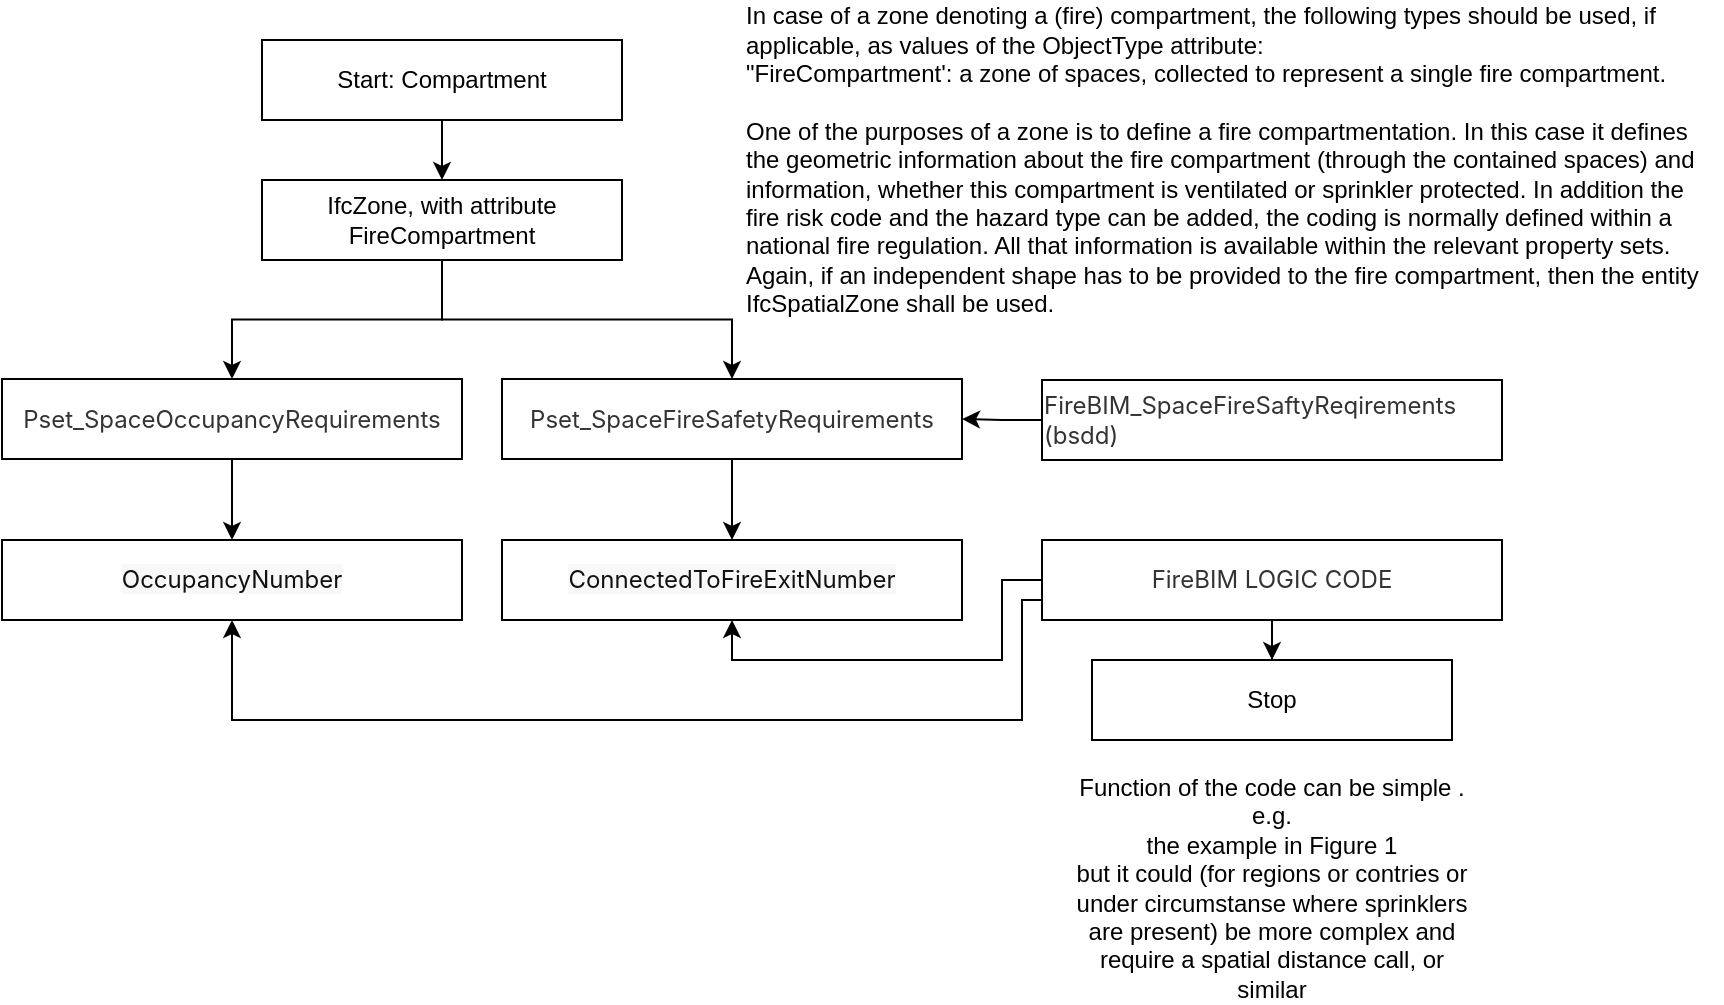<mxfile version="24.7.17">
  <diagram name="Page-1" id="luB2n4snwolbCdcfC4NB">
    <mxGraphModel dx="1050" dy="669" grid="1" gridSize="10" guides="1" tooltips="1" connect="1" arrows="1" fold="1" page="1" pageScale="1" pageWidth="850" pageHeight="1100" math="0" shadow="0">
      <root>
        <mxCell id="0" />
        <mxCell id="1" parent="0" />
        <mxCell id="F_-EiX4ZoE0ep-XaQffV-7" style="edgeStyle=orthogonalEdgeStyle;rounded=0;orthogonalLoop=1;jettySize=auto;html=1;exitX=0.5;exitY=1;exitDx=0;exitDy=0;entryX=0.5;entryY=0;entryDx=0;entryDy=0;" edge="1" parent="1" source="F_-EiX4ZoE0ep-XaQffV-4" target="F_-EiX4ZoE0ep-XaQffV-5">
          <mxGeometry relative="1" as="geometry" />
        </mxCell>
        <mxCell id="F_-EiX4ZoE0ep-XaQffV-4" value="Start: Compartment" style="rounded=0;whiteSpace=wrap;html=1;" vertex="1" parent="1">
          <mxGeometry x="530" y="130" width="180" height="40" as="geometry" />
        </mxCell>
        <mxCell id="F_-EiX4ZoE0ep-XaQffV-13" style="edgeStyle=orthogonalEdgeStyle;rounded=0;orthogonalLoop=1;jettySize=auto;html=1;exitX=0.5;exitY=1;exitDx=0;exitDy=0;entryX=0.5;entryY=0;entryDx=0;entryDy=0;" edge="1" parent="1" source="F_-EiX4ZoE0ep-XaQffV-5" target="F_-EiX4ZoE0ep-XaQffV-10">
          <mxGeometry relative="1" as="geometry" />
        </mxCell>
        <mxCell id="F_-EiX4ZoE0ep-XaQffV-17" style="edgeStyle=orthogonalEdgeStyle;rounded=0;orthogonalLoop=1;jettySize=auto;html=1;exitX=0.5;exitY=1;exitDx=0;exitDy=0;entryX=0.5;entryY=0;entryDx=0;entryDy=0;" edge="1" parent="1" source="F_-EiX4ZoE0ep-XaQffV-5" target="F_-EiX4ZoE0ep-XaQffV-14">
          <mxGeometry relative="1" as="geometry" />
        </mxCell>
        <mxCell id="F_-EiX4ZoE0ep-XaQffV-5" value="IfcZone, with attribute FireCompartment" style="rounded=0;whiteSpace=wrap;html=1;" vertex="1" parent="1">
          <mxGeometry x="530" y="200" width="180" height="40" as="geometry" />
        </mxCell>
        <mxCell id="F_-EiX4ZoE0ep-XaQffV-6" value="&lt;div&gt;In case of a zone denoting a (fire) compartment, the following types should be used, if applicable, as values of the ObjectType attribute:&lt;/div&gt;&lt;div&gt;&lt;span style=&quot;background-color: initial;&quot;&gt;&quot;FireCompartment&#39;: a zone of spaces, collected to represent a single fire compartment.&lt;/span&gt;&lt;br&gt;&lt;/div&gt;&lt;div&gt;&lt;br&gt;&lt;/div&gt;&lt;div&gt;One of the purposes of a zone is to define a fire compartmentation. In this case it defines the geometric information about the fire compartment (through the contained spaces) and information, whether this compartment is ventilated or sprinkler protected. In addition the fire risk code and the hazard type can be added, the coding is normally defined within a national fire regulation. All that information is available within the relevant property sets. Again, if an independent shape has to be provided to the fire compartment, then the entity IfcSpatialZone shall be used.&lt;/div&gt;" style="text;html=1;align=left;verticalAlign=middle;whiteSpace=wrap;rounded=0;" vertex="1" parent="1">
          <mxGeometry x="770" y="110" width="490" height="160" as="geometry" />
        </mxCell>
        <mxCell id="F_-EiX4ZoE0ep-XaQffV-16" style="edgeStyle=orthogonalEdgeStyle;rounded=0;orthogonalLoop=1;jettySize=auto;html=1;exitX=0.5;exitY=1;exitDx=0;exitDy=0;entryX=0.5;entryY=0;entryDx=0;entryDy=0;" edge="1" parent="1" source="F_-EiX4ZoE0ep-XaQffV-10" target="F_-EiX4ZoE0ep-XaQffV-15">
          <mxGeometry relative="1" as="geometry" />
        </mxCell>
        <mxCell id="F_-EiX4ZoE0ep-XaQffV-10" value="&lt;div style=&quot;text-align: start;&quot;&gt;&lt;font face=&quot;monospace&quot; color=&quot;#ba0000&quot;&gt;&lt;span style=&quot;font-size: 0px; text-wrap: nowrap;&quot;&gt;Pset_SpaceOccupancyRequirements&lt;/span&gt;&lt;/font&gt;&lt;span style=&quot;color: rgb(51, 51, 51); font-family: -apple-system, BlinkMacSystemFont, &amp;quot;Segoe UI&amp;quot;, Roboto, Ubuntu, &amp;quot;Helvetica Neue&amp;quot;, Helvetica, sans-serif; font-size: calc(1rem * var(--heading-ratio) * var(--heading-ratio) * var(--heading-ratio) * var(--heading-ratio));&quot;&gt;Pset_SpaceOccupancyRequirements&lt;/span&gt;&lt;/div&gt;" style="rounded=0;whiteSpace=wrap;html=1;" vertex="1" parent="1">
          <mxGeometry x="400" y="299.5" width="230" height="40" as="geometry" />
        </mxCell>
        <mxCell id="F_-EiX4ZoE0ep-XaQffV-31" style="edgeStyle=orthogonalEdgeStyle;rounded=0;orthogonalLoop=1;jettySize=auto;html=1;exitX=0.5;exitY=1;exitDx=0;exitDy=0;entryX=0.5;entryY=0;entryDx=0;entryDy=0;" edge="1" parent="1" source="F_-EiX4ZoE0ep-XaQffV-14" target="F_-EiX4ZoE0ep-XaQffV-30">
          <mxGeometry relative="1" as="geometry" />
        </mxCell>
        <mxCell id="F_-EiX4ZoE0ep-XaQffV-14" value="&lt;div style=&quot;text-align: start;&quot;&gt;&lt;font face=&quot;monospace&quot; color=&quot;#ba0000&quot;&gt;&lt;span style=&quot;font-size: 0px; text-wrap: nowrap;&quot;&gt;Pset_SpaceFireSafetyRequirements&lt;/span&gt;&lt;/font&gt;&lt;span style=&quot;color: rgb(51, 51, 51); font-family: -apple-system, BlinkMacSystemFont, &amp;quot;Segoe UI&amp;quot;, Roboto, Ubuntu, &amp;quot;Helvetica Neue&amp;quot;, Helvetica, sans-serif; font-size: calc(1rem * var(--heading-ratio) * var(--heading-ratio) * var(--heading-ratio) * var(--heading-ratio));&quot;&gt;Pset_SpaceFireSafetyRequirements&lt;/span&gt;&lt;/div&gt;" style="rounded=0;whiteSpace=wrap;html=1;" vertex="1" parent="1">
          <mxGeometry x="650" y="299.5" width="230" height="40" as="geometry" />
        </mxCell>
        <mxCell id="F_-EiX4ZoE0ep-XaQffV-15" value="&lt;div style=&quot;text-align: start;&quot;&gt;&lt;span style=&quot;color: rgb(17, 17, 17); font-family: -apple-system, BlinkMacSystemFont, &amp;quot;Segoe UI&amp;quot;, Roboto, Ubuntu, &amp;quot;Helvetica Neue&amp;quot;, Helvetica, sans-serif; background-color: rgb(248, 248, 248);&quot;&gt;&lt;font style=&quot;font-size: 12px;&quot;&gt;OccupancyNumber&lt;/font&gt;&lt;/span&gt;&lt;br&gt;&lt;/div&gt;" style="rounded=0;whiteSpace=wrap;html=1;" vertex="1" parent="1">
          <mxGeometry x="400" y="380" width="230" height="40" as="geometry" />
        </mxCell>
        <mxCell id="F_-EiX4ZoE0ep-XaQffV-29" style="edgeStyle=orthogonalEdgeStyle;rounded=0;orthogonalLoop=1;jettySize=auto;html=1;entryX=1;entryY=0.5;entryDx=0;entryDy=0;" edge="1" parent="1" source="F_-EiX4ZoE0ep-XaQffV-28" target="F_-EiX4ZoE0ep-XaQffV-14">
          <mxGeometry relative="1" as="geometry" />
        </mxCell>
        <mxCell id="F_-EiX4ZoE0ep-XaQffV-28" value="&lt;div style=&quot;text-align: start;&quot;&gt;&lt;font color=&quot;#ba0000&quot; face=&quot;monospace&quot;&gt;&lt;span style=&quot;font-size: 0px; text-wrap: nowrap;&quot;&gt;Pset_SpaceFireSafetyRequirements&lt;/span&gt;&lt;/font&gt;&lt;span style=&quot;color: rgb(51, 51, 51); font-family: -apple-system, BlinkMacSystemFont, &amp;quot;Segoe UI&amp;quot;, Roboto, Ubuntu, &amp;quot;Helvetica Neue&amp;quot;, Helvetica, sans-serif; font-size: calc(1rem * var(--heading-ratio) * var(--heading-ratio) * var(--heading-ratio) * var(--heading-ratio));&quot;&gt;FireBIM_SpaceFireSaftyReqirements (bsdd)&lt;/span&gt;&lt;/div&gt;" style="rounded=0;whiteSpace=wrap;html=1;" vertex="1" parent="1">
          <mxGeometry x="920" y="300" width="230" height="40" as="geometry" />
        </mxCell>
        <mxCell id="F_-EiX4ZoE0ep-XaQffV-30" value="&lt;div style=&quot;text-align: start;&quot;&gt;&lt;font face=&quot;-apple-system, BlinkMacSystemFont, Segoe UI, Roboto, Ubuntu, Helvetica Neue, Helvetica, sans-serif&quot; color=&quot;#111111&quot;&gt;&lt;span style=&quot;background-color: rgb(248, 248, 248);&quot;&gt;ConnectedToFireExitNumber&lt;/span&gt;&lt;/font&gt;&lt;/div&gt;" style="rounded=0;whiteSpace=wrap;html=1;" vertex="1" parent="1">
          <mxGeometry x="650" y="380" width="230" height="40" as="geometry" />
        </mxCell>
        <mxCell id="F_-EiX4ZoE0ep-XaQffV-36" style="edgeStyle=orthogonalEdgeStyle;rounded=0;orthogonalLoop=1;jettySize=auto;html=1;exitX=0;exitY=0.75;exitDx=0;exitDy=0;entryX=0.5;entryY=1;entryDx=0;entryDy=0;" edge="1" parent="1" source="F_-EiX4ZoE0ep-XaQffV-33" target="F_-EiX4ZoE0ep-XaQffV-15">
          <mxGeometry relative="1" as="geometry">
            <Array as="points">
              <mxPoint x="910" y="410" />
              <mxPoint x="910" y="470" />
              <mxPoint x="515" y="470" />
            </Array>
          </mxGeometry>
        </mxCell>
        <mxCell id="F_-EiX4ZoE0ep-XaQffV-37" style="edgeStyle=orthogonalEdgeStyle;rounded=0;orthogonalLoop=1;jettySize=auto;html=1;exitX=0;exitY=0.5;exitDx=0;exitDy=0;entryX=0.5;entryY=1;entryDx=0;entryDy=0;" edge="1" parent="1" source="F_-EiX4ZoE0ep-XaQffV-33" target="F_-EiX4ZoE0ep-XaQffV-30">
          <mxGeometry relative="1" as="geometry" />
        </mxCell>
        <mxCell id="F_-EiX4ZoE0ep-XaQffV-40" style="edgeStyle=orthogonalEdgeStyle;rounded=0;orthogonalLoop=1;jettySize=auto;html=1;exitX=0.5;exitY=1;exitDx=0;exitDy=0;" edge="1" parent="1" source="F_-EiX4ZoE0ep-XaQffV-33" target="F_-EiX4ZoE0ep-XaQffV-39">
          <mxGeometry relative="1" as="geometry" />
        </mxCell>
        <mxCell id="F_-EiX4ZoE0ep-XaQffV-33" value="&lt;div style=&quot;text-align: start;&quot;&gt;&lt;font color=&quot;#ba0000&quot; face=&quot;monospace&quot;&gt;&lt;span style=&quot;font-size: 0px; text-wrap: nowrap;&quot;&gt;Pset_SpaceFireSafetyRequirements&lt;/span&gt;&lt;/font&gt;&lt;span style=&quot;color: rgb(51, 51, 51); font-family: -apple-system, BlinkMacSystemFont, &amp;quot;Segoe UI&amp;quot;, Roboto, Ubuntu, &amp;quot;Helvetica Neue&amp;quot;, Helvetica, sans-serif; font-size: calc(1rem * var(--heading-ratio) * var(--heading-ratio) * var(--heading-ratio) * var(--heading-ratio));&quot;&gt;FireBIM LOGIC CODE&lt;/span&gt;&lt;/div&gt;" style="rounded=0;whiteSpace=wrap;html=1;" vertex="1" parent="1">
          <mxGeometry x="920" y="380" width="230" height="40" as="geometry" />
        </mxCell>
        <mxCell id="F_-EiX4ZoE0ep-XaQffV-34" value="Function of the code can be simple . e.g.&lt;br&gt;the example in Figure 1&lt;br&gt;but it could (for regions or contries or under circumstanse where sprinklers are present) be more complex and require a spatial distance call, or similar" style="text;html=1;align=center;verticalAlign=middle;whiteSpace=wrap;rounded=0;" vertex="1" parent="1">
          <mxGeometry x="930" y="539" width="210" height="30" as="geometry" />
        </mxCell>
        <mxCell id="F_-EiX4ZoE0ep-XaQffV-39" value="Stop" style="rounded=0;whiteSpace=wrap;html=1;" vertex="1" parent="1">
          <mxGeometry x="945" y="440" width="180" height="40" as="geometry" />
        </mxCell>
      </root>
    </mxGraphModel>
  </diagram>
</mxfile>
